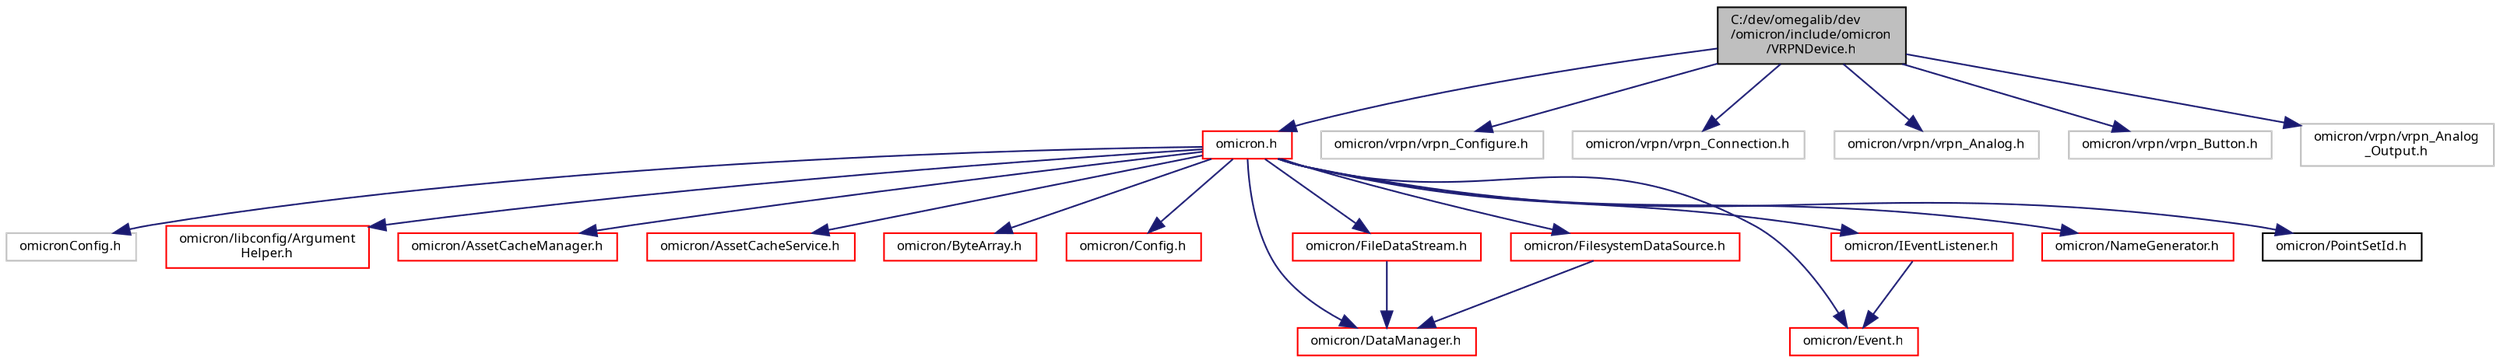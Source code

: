 digraph "C:/dev/omegalib/dev/omicron/include/omicron/VRPNDevice.h"
{
  bgcolor="transparent";
  edge [fontname="FreeSans.ttf",fontsize="8",labelfontname="FreeSans.ttf",labelfontsize="8"];
  node [fontname="FreeSans.ttf",fontsize="8",shape=record];
  Node1 [label="C:/dev/omegalib/dev\l/omicron/include/omicron\l/VRPNDevice.h",height=0.2,width=0.4,color="black", fillcolor="grey75", style="filled", fontcolor="black"];
  Node1 -> Node2 [color="midnightblue",fontsize="8",style="solid",fontname="FreeSans.ttf"];
  Node2 [label="omicron.h",height=0.2,width=0.4,color="red",URL="$omicron_8h.html"];
  Node2 -> Node3 [color="midnightblue",fontsize="8",style="solid",fontname="FreeSans.ttf"];
  Node3 [label="omicronConfig.h",height=0.2,width=0.4,color="grey75"];
  Node2 -> Node4 [color="midnightblue",fontsize="8",style="solid",fontname="FreeSans.ttf"];
  Node4 [label="omicron/libconfig/Argument\lHelper.h",height=0.2,width=0.4,color="red",URL="$_argument_helper_8h.html"];
  Node2 -> Node5 [color="midnightblue",fontsize="8",style="solid",fontname="FreeSans.ttf"];
  Node5 [label="omicron/AssetCacheManager.h",height=0.2,width=0.4,color="red",URL="$_asset_cache_manager_8h.html"];
  Node2 -> Node6 [color="midnightblue",fontsize="8",style="solid",fontname="FreeSans.ttf"];
  Node6 [label="omicron/AssetCacheService.h",height=0.2,width=0.4,color="red",URL="$_asset_cache_service_8h.html"];
  Node2 -> Node7 [color="midnightblue",fontsize="8",style="solid",fontname="FreeSans.ttf"];
  Node7 [label="omicron/ByteArray.h",height=0.2,width=0.4,color="red",URL="$_byte_array_8h.html"];
  Node2 -> Node8 [color="midnightblue",fontsize="8",style="solid",fontname="FreeSans.ttf"];
  Node8 [label="omicron/Config.h",height=0.2,width=0.4,color="red",URL="$_config_8h.html"];
  Node2 -> Node9 [color="midnightblue",fontsize="8",style="solid",fontname="FreeSans.ttf"];
  Node9 [label="omicron/DataManager.h",height=0.2,width=0.4,color="red",URL="$_data_manager_8h.html"];
  Node2 -> Node10 [color="midnightblue",fontsize="8",style="solid",fontname="FreeSans.ttf"];
  Node10 [label="omicron/Event.h",height=0.2,width=0.4,color="red",URL="$_event_8h.html"];
  Node2 -> Node11 [color="midnightblue",fontsize="8",style="solid",fontname="FreeSans.ttf"];
  Node11 [label="omicron/FileDataStream.h",height=0.2,width=0.4,color="red",URL="$_file_data_stream_8h.html"];
  Node11 -> Node9 [color="midnightblue",fontsize="8",style="solid",fontname="FreeSans.ttf"];
  Node2 -> Node12 [color="midnightblue",fontsize="8",style="solid",fontname="FreeSans.ttf"];
  Node12 [label="omicron/FilesystemDataSource.h",height=0.2,width=0.4,color="red",URL="$_filesystem_data_source_8h.html"];
  Node12 -> Node9 [color="midnightblue",fontsize="8",style="solid",fontname="FreeSans.ttf"];
  Node2 -> Node13 [color="midnightblue",fontsize="8",style="solid",fontname="FreeSans.ttf"];
  Node13 [label="omicron/IEventListener.h",height=0.2,width=0.4,color="red",URL="$_i_event_listener_8h.html"];
  Node13 -> Node10 [color="midnightblue",fontsize="8",style="solid",fontname="FreeSans.ttf"];
  Node2 -> Node14 [color="midnightblue",fontsize="8",style="solid",fontname="FreeSans.ttf"];
  Node14 [label="omicron/NameGenerator.h",height=0.2,width=0.4,color="red",URL="$_name_generator_8h.html"];
  Node2 -> Node15 [color="midnightblue",fontsize="8",style="solid",fontname="FreeSans.ttf"];
  Node15 [label="omicron/PointSetId.h",height=0.2,width=0.4,color="black",URL="$_point_set_id_8h.html"];
  Node1 -> Node16 [color="midnightblue",fontsize="8",style="solid",fontname="FreeSans.ttf"];
  Node16 [label="omicron/vrpn/vrpn_Configure.h",height=0.2,width=0.4,color="grey75"];
  Node1 -> Node17 [color="midnightblue",fontsize="8",style="solid",fontname="FreeSans.ttf"];
  Node17 [label="omicron/vrpn/vrpn_Connection.h",height=0.2,width=0.4,color="grey75"];
  Node1 -> Node18 [color="midnightblue",fontsize="8",style="solid",fontname="FreeSans.ttf"];
  Node18 [label="omicron/vrpn/vrpn_Analog.h",height=0.2,width=0.4,color="grey75"];
  Node1 -> Node19 [color="midnightblue",fontsize="8",style="solid",fontname="FreeSans.ttf"];
  Node19 [label="omicron/vrpn/vrpn_Button.h",height=0.2,width=0.4,color="grey75"];
  Node1 -> Node20 [color="midnightblue",fontsize="8",style="solid",fontname="FreeSans.ttf"];
  Node20 [label="omicron/vrpn/vrpn_Analog\l_Output.h",height=0.2,width=0.4,color="grey75"];
}
